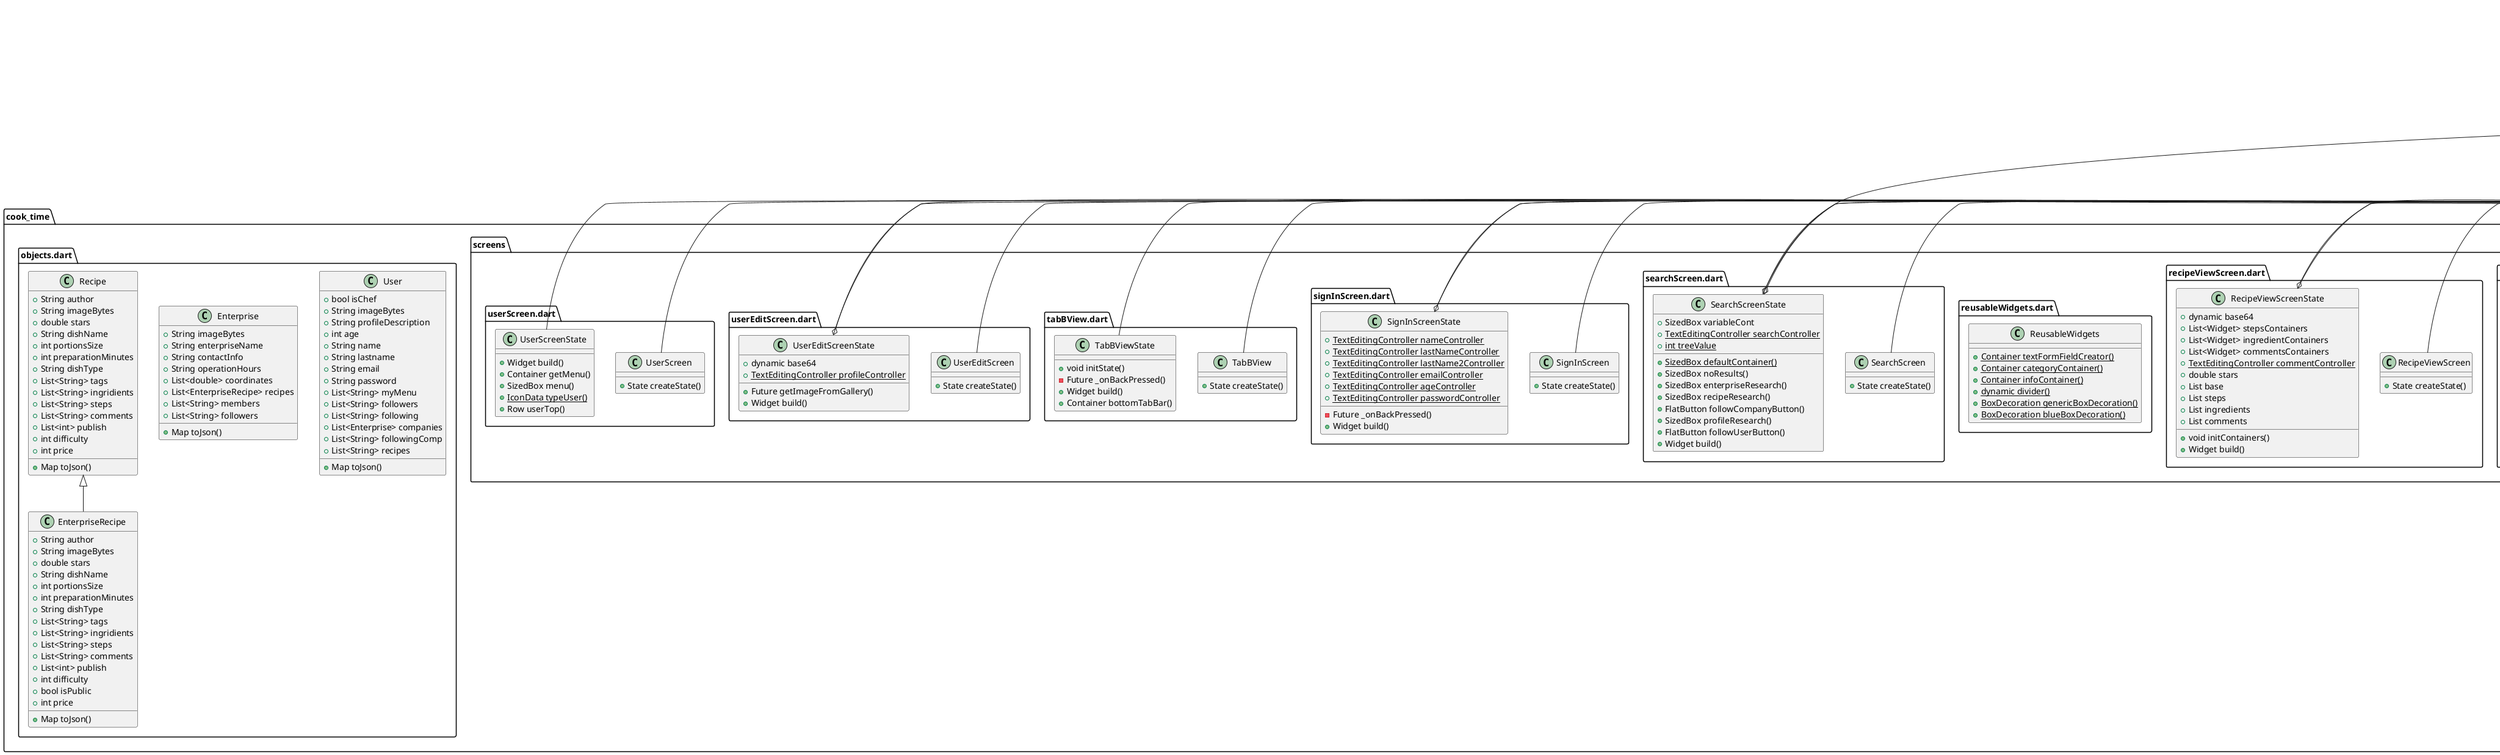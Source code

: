 @startuml
set namespaceSeparator ::

class "cook_time::logic::base64.dart::Base64" {
  {static} +String base64s
}

class "cook_time::logic::sizeConfig.dart::SizeConfig" {
  {static} -MediaQueryData _mediaQueryData
  {static} +double screenWidth
  {static} +double screenHeight
  {static} +double fixerHorizontal
  {static} +double fixerVertical
  {static} +double fixAllVer
  {static} +double fixAllHor
  {static} +double fixLilVer
  {static} +double fixLilHor
  {static} +double fixLil
  +void init()
}

"cook_time::logic::sizeConfig.dart::SizeConfig" o-- "flutter::src::widgets::media_query.dart::MediaQueryData"

class "cook_time::main.dart::MyApp" {
  +Widget build()
}

"flutter::src::widgets::framework.dart::StatelessWidget" <|-- "cook_time::main.dart::MyApp"

class "cook_time::objects.dart::User" {
  +bool isChef
  +String imageBytes
  +String profileDescription
  +int age
  +String name
  +String lastname
  +String email
  +String password
  +List<String> myMenu
  +List<String> followers
  +List<String> following
  +List<Enterprise> companies
  +List<String> followingComp
  +List<String> recipes
  +Map toJson()
}

class "cook_time::objects.dart::Enterprise" {
  +String imageBytes
  +String enterpriseName
  +String contactInfo
  +String operationHours
  +List<double> coordinates
  +List<EnterpriseRecipe> recipes
  +List<String> members
  +List<String> followers
  +Map toJson()
}

class "cook_time::objects.dart::Recipe" {
  +String author
  +String imageBytes
  +double stars
  +String dishName
  +int portionsSize
  +int preparationMinutes
  +String dishType
  +List<String> tags
  +List<String> ingridients
  +List<String> steps
  +List<String> comments
  +List<int> publish
  +int difficulty
  +int price
  +Map toJson()
}

class "cook_time::objects.dart::EnterpriseRecipe" {
  +String author
  +String imageBytes
  +double stars
  +String dishName
  +int portionsSize
  +int preparationMinutes
  +String dishType
  +List<String> tags
  +List<String> ingridients
  +List<String> steps
  +List<String> comments
  +List<int> publish
  +int difficulty
  +bool isPublic
  +int price
  +Map toJson()
}

"cook_time::objects.dart::Recipe" <|-- "cook_time::objects.dart::EnterpriseRecipe"

class "cook_time::screens::buisnessPub.dart::PublicCompany" {
  +State createState()
}

"flutter::src::widgets::framework.dart::StatefulWidget" <|-- "cook_time::screens::buisnessPub.dart::PublicCompany"

class "cook_time::screens::buisnessPub.dart::PublicCompanyState" {
  +TextEditingController addController
  +List<Widget> memberContainers
  +double opacity
  +List mem
  +void initContainers()
  +Widget build()
}

"cook_time::screens::buisnessPub.dart::PublicCompanyState" o-- "flutter::src::widgets::editable_text.dart::TextEditingController"
"flutter::src::widgets::framework.dart::State<T>" <|-- "cook_time::screens::buisnessPub.dart::PublicCompanyState"

class "cook_time::screens::businessAdmScreen.dart::BusinessAdmScreen" {
  +State createState()
}

"flutter::src::widgets::framework.dart::StatefulWidget" <|-- "cook_time::screens::businessAdmScreen.dart::BusinessAdmScreen"

class "cook_time::screens::businessAdmScreen.dart::BusinessAdmScreenState" {
  +TextEditingController addController
  +List<Widget> memberContainers
  +double opacity
  +List mem
  +void initContainers()
  +Widget build()
  +Container getMenu()
  +SizedBox menu()
}

"cook_time::screens::businessAdmScreen.dart::BusinessAdmScreenState" o-- "flutter::src::widgets::editable_text.dart::TextEditingController"
"flutter::src::widgets::framework.dart::State<T>" <|-- "cook_time::screens::businessAdmScreen.dart::BusinessAdmScreenState"

class "cook_time::screens::businessCreatorScreen.dart::BusinessCreatorScreen" {
  +State createState()
}

"flutter::src::widgets::framework.dart::StatefulWidget" <|-- "cook_time::screens::businessCreatorScreen.dart::BusinessCreatorScreen"

class "cook_time::screens::businessCreatorScreen.dart::BusinessCreatorScreenState" {
  +GoogleMapController myController
  +dynamic base64
  +List<TextEditingController> baseTextFieldControllers
  +List<Widget> baseTextFormFields
  +List text
  +void initTextFormField()
  +Future getImageFromGallery()
  +Widget build()
}

"cook_time::screens::businessCreatorScreen.dart::BusinessCreatorScreenState" o-- "google_maps_flutter::google_maps_flutter.dart::GoogleMapController"
"flutter::src::widgets::framework.dart::State<T>" <|-- "cook_time::screens::businessCreatorScreen.dart::BusinessCreatorScreenState"

class "cook_time::screens::companyList.dart::CompaniesList" {
  +State createState()
}

"flutter::src::widgets::framework.dart::StatefulWidget" <|-- "cook_time::screens::companyList.dart::CompaniesList"

class "cook_time::screens::companyList.dart::CompaniesListState" {
  +Widget build()
}

"flutter::src::widgets::framework.dart::State<T>" <|-- "cook_time::screens::companyList.dart::CompaniesListState"

class "cook_time::screens::login.dart::Login" {
  +State createState()
}

"flutter::src::widgets::framework.dart::StatefulWidget" <|-- "cook_time::screens::login.dart::Login"

class "cook_time::screens::login.dart::LoginState" {
  +double opacity
  {static} +TextEditingController loginController
  {static} +TextEditingController passwordController
  +dynamic callback()
  +Widget build()
}

"cook_time::screens::login.dart::LoginState" o-- "flutter::src::widgets::editable_text.dart::TextEditingController"
"flutter::src::widgets::framework.dart::State<T>" <|-- "cook_time::screens::login.dart::LoginState"

class "cook_time::screens::newsfeed.dart::NewsScreen" {
  +State createState()
}

"flutter::src::widgets::framework.dart::StatefulWidget" <|-- "cook_time::screens::newsfeed.dart::NewsScreen"

class "cook_time::screens::newsfeed.dart::NewsScreenState" {
  +Future<List<Recipe>> theNews
  +Widget build()
}

"flutter::src::widgets::framework.dart::State<T>" <|-- "cook_time::screens::newsfeed.dart::NewsScreenState"

class "cook_time::screens::notificationScreen.dart::NotificationScreen" {
  +State createState()
}

"flutter::src::widgets::framework.dart::StatefulWidget" <|-- "cook_time::screens::notificationScreen.dart::NotificationScreen"

class "cook_time::screens::notificationScreen.dart::NotificationScreenState" {
  +Widget build()
}

"flutter::src::widgets::framework.dart::State<T>" <|-- "cook_time::screens::notificationScreen.dart::NotificationScreenState"

class "cook_time::screens::publicUserScreen.dart::PublicUserScreen" {
  +State createState()
}

"flutter::src::widgets::framework.dart::StatefulWidget" <|-- "cook_time::screens::publicUserScreen.dart::PublicUserScreen"

class "cook_time::screens::publicUserScreen.dart::PublicUserState" {
  +Widget build()
  +Row userTop()
}

"flutter::src::widgets::framework.dart::State<T>" <|-- "cook_time::screens::publicUserScreen.dart::PublicUserState"

class "cook_time::screens::recipeScreen.dart::RecipeScreen" {
  +State createState()
}

"flutter::src::widgets::framework.dart::StatefulWidget" <|-- "cook_time::screens::recipeScreen.dart::RecipeScreen"

class "cook_time::screens::recipeScreen.dart::RecipeScreenState" {
  +dynamic base64
  +bool private
  +List<TextEditingController> baseTextFieldControllers
  +List<Widget> baseTextFormFields
  +List<TextEditingController> ingredientTextFieldControllers
  +List<Widget> ingredientTextFormFields
  +List<TextEditingController> stepsTextFieldControllers
  +List<Widget> stepsTextFormFields
  +List text
  +void initTextFormField()
  +Future getImageFromGallery()
  +Widget build()
}

"flutter::src::widgets::framework.dart::State<T>" <|-- "cook_time::screens::recipeScreen.dart::RecipeScreenState"

class "cook_time::screens::recipeViewScreen.dart::RecipeViewScreen" {
  +State createState()
}

"flutter::src::widgets::framework.dart::StatefulWidget" <|-- "cook_time::screens::recipeViewScreen.dart::RecipeViewScreen"

class "cook_time::screens::recipeViewScreen.dart::RecipeViewScreenState" {
  +dynamic base64
  +List<Widget> stepsContainers
  +List<Widget> ingredientContainers
  +List<Widget> commentsContainers
  {static} +TextEditingController commentController
  +double stars
  +List base
  +List steps
  +List ingredients
  +List comments
  +void initContainers()
  +Widget build()
}

"cook_time::screens::recipeViewScreen.dart::RecipeViewScreenState" o-- "flutter::src::widgets::editable_text.dart::TextEditingController"
"flutter::src::widgets::framework.dart::State<T>" <|-- "cook_time::screens::recipeViewScreen.dart::RecipeViewScreenState"

class "cook_time::screens::reusableWidgets.dart::ReusableWidgets" {
  {static} +Container textFormFieldCreator()
  {static} +Container categoryContainer()
  {static} +Container infoContainer()
  {static} +dynamic divider()
  {static} +BoxDecoration genericBoxDecoration()
  {static} +BoxDecoration blueBoxDecoration()
}

class "cook_time::screens::searchScreen.dart::SearchScreen" {
  +State createState()
}

"flutter::src::widgets::framework.dart::StatefulWidget" <|-- "cook_time::screens::searchScreen.dart::SearchScreen"

class "cook_time::screens::searchScreen.dart::SearchScreenState" {
  +SizedBox variableCont
  {static} +TextEditingController searchController
  {static} +int treeValue
  {static} +SizedBox defaultContainer()
  +SizedBox noResults()
  +SizedBox enterpriseResearch()
  +SizedBox recipeResearch()
  +FlatButton followCompanyButton()
  +SizedBox profileResearch()
  +FlatButton followUserButton()
  +Widget build()
}

"cook_time::screens::searchScreen.dart::SearchScreenState" o-- "flutter::src::widgets::basic.dart::SizedBox"
"cook_time::screens::searchScreen.dart::SearchScreenState" o-- "flutter::src::widgets::editable_text.dart::TextEditingController"
"flutter::src::widgets::framework.dart::State<T>" <|-- "cook_time::screens::searchScreen.dart::SearchScreenState"

class "cook_time::screens::signInScreen.dart::SignInScreen" {
  +State createState()
}

"flutter::src::widgets::framework.dart::StatefulWidget" <|-- "cook_time::screens::signInScreen.dart::SignInScreen"

class "cook_time::screens::signInScreen.dart::SignInScreenState" {
  {static} +TextEditingController nameController
  {static} +TextEditingController lastNameController
  {static} +TextEditingController lastName2Controller
  {static} +TextEditingController emailController
  {static} +TextEditingController ageController
  {static} +TextEditingController passwordController
  -Future _onBackPressed()
  +Widget build()
}

"cook_time::screens::signInScreen.dart::SignInScreenState" o-- "flutter::src::widgets::editable_text.dart::TextEditingController"
"flutter::src::widgets::framework.dart::State<T>" <|-- "cook_time::screens::signInScreen.dart::SignInScreenState"

class "cook_time::screens::tabBView.dart::TabBView" {
  +State createState()
}

"flutter::src::widgets::framework.dart::StatefulWidget" <|-- "cook_time::screens::tabBView.dart::TabBView"

class "cook_time::screens::tabBView.dart::TabBViewState" {
  +void initState()
  -Future _onBackPressed()
  +Widget build()
  +Container bottomTabBar()
}

"flutter::src::widgets::framework.dart::State<T>" <|-- "cook_time::screens::tabBView.dart::TabBViewState"

class "cook_time::screens::userEditScreen.dart::UserEditScreen" {
  +State createState()
}

"flutter::src::widgets::framework.dart::StatefulWidget" <|-- "cook_time::screens::userEditScreen.dart::UserEditScreen"

class "cook_time::screens::userEditScreen.dart::UserEditScreenState" {
  +dynamic base64
  {static} +TextEditingController profileController
  +Future getImageFromGallery()
  +Widget build()
}

"cook_time::screens::userEditScreen.dart::UserEditScreenState" o-- "flutter::src::widgets::editable_text.dart::TextEditingController"
"flutter::src::widgets::framework.dart::State<T>" <|-- "cook_time::screens::userEditScreen.dart::UserEditScreenState"

class "cook_time::screens::userScreen.dart::UserScreen" {
  +State createState()
}

"flutter::src::widgets::framework.dart::StatefulWidget" <|-- "cook_time::screens::userScreen.dart::UserScreen"

class "cook_time::screens::userScreen.dart::UserScreenState" {
  +Widget build()
  +Container getMenu()
  +SizedBox menu()
  {static} +IconData typeUser()
  +Row userTop()
}

"flutter::src::widgets::framework.dart::State<T>" <|-- "cook_time::screens::userScreen.dart::UserScreenState"


@enduml